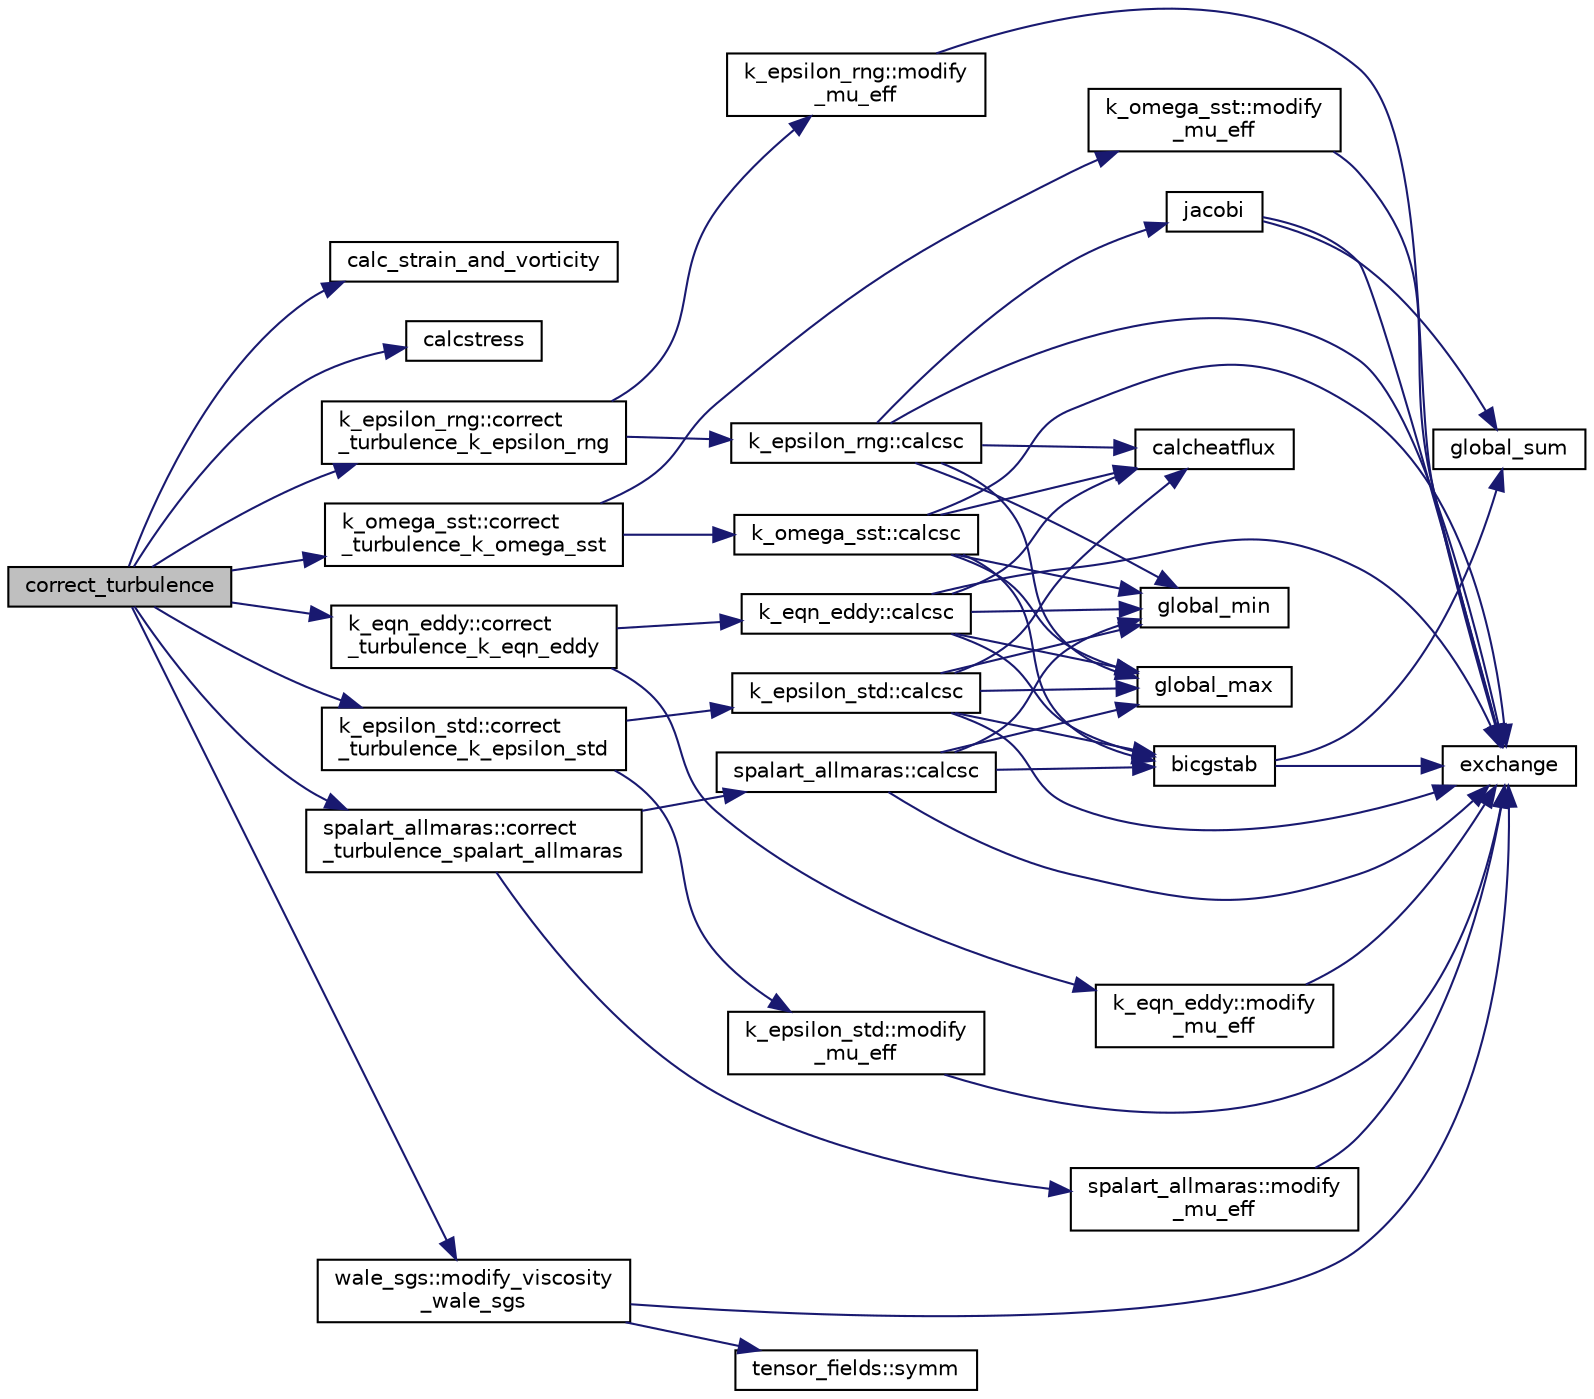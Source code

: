 digraph "correct_turbulence"
{
 // LATEX_PDF_SIZE
  edge [fontname="Helvetica",fontsize="10",labelfontname="Helvetica",labelfontsize="10"];
  node [fontname="Helvetica",fontsize="10",shape=record];
  rankdir="LR";
  Node1 [label="correct_turbulence",height=0.2,width=0.4,color="black", fillcolor="grey75", style="filled", fontcolor="black",tooltip=" "];
  Node1 -> Node2 [color="midnightblue",fontsize="10",style="solid",fontname="Helvetica"];
  Node2 [label="calc_strain_and_vorticity",height=0.2,width=0.4,color="black", fillcolor="white", style="filled",URL="$calc__strain__and__vorticity_8f90.html#a31743d1a0a6eda7d89feba85ea2e1f77",tooltip=" "];
  Node1 -> Node3 [color="midnightblue",fontsize="10",style="solid",fontname="Helvetica"];
  Node3 [label="calcstress",height=0.2,width=0.4,color="black", fillcolor="white", style="filled",URL="$calcstress_8f90.html#ad199fb205d3f0a6ad18967f67f992b67",tooltip=" "];
  Node1 -> Node4 [color="midnightblue",fontsize="10",style="solid",fontname="Helvetica"];
  Node4 [label="k_epsilon_rng::correct\l_turbulence_k_epsilon_rng",height=0.2,width=0.4,color="black", fillcolor="white", style="filled",URL="$namespacek__epsilon__rng.html#aead60a1e254021f3eccd9fd8a7b74352",tooltip=" "];
  Node4 -> Node5 [color="midnightblue",fontsize="10",style="solid",fontname="Helvetica"];
  Node5 [label="k_epsilon_rng::calcsc",height=0.2,width=0.4,color="black", fillcolor="white", style="filled",URL="$namespacek__epsilon__rng.html#aa259d766694cc52d057ecf778fe2d5ea",tooltip=" "];
  Node5 -> Node6 [color="midnightblue",fontsize="10",style="solid",fontname="Helvetica"];
  Node6 [label="calcheatflux",height=0.2,width=0.4,color="black", fillcolor="white", style="filled",URL="$calcheatflux_8f90.html#a1d121507832c2a426ccf16757c03ad46",tooltip=" "];
  Node5 -> Node7 [color="midnightblue",fontsize="10",style="solid",fontname="Helvetica"];
  Node7 [label="exchange",height=0.2,width=0.4,color="black", fillcolor="white", style="filled",URL="$exchange_8f90.html#a5fc820a1936a17b779afe691729f2e84",tooltip=" "];
  Node5 -> Node8 [color="midnightblue",fontsize="10",style="solid",fontname="Helvetica"];
  Node8 [label="global_max",height=0.2,width=0.4,color="black", fillcolor="white", style="filled",URL="$global__max__mpi_8f90.html#a3969dba31b39f0efc28bf16a22bb0f63",tooltip=" "];
  Node5 -> Node9 [color="midnightblue",fontsize="10",style="solid",fontname="Helvetica"];
  Node9 [label="global_min",height=0.2,width=0.4,color="black", fillcolor="white", style="filled",URL="$global__min__mpi_8f90.html#a8d3f5ccc1e5e38338c50893c1b241b98",tooltip=" "];
  Node5 -> Node10 [color="midnightblue",fontsize="10",style="solid",fontname="Helvetica"];
  Node10 [label="jacobi",height=0.2,width=0.4,color="black", fillcolor="white", style="filled",URL="$jacobi_8f90.html#aabc5519018ae344bfdf951ed5c618091",tooltip=" "];
  Node10 -> Node7 [color="midnightblue",fontsize="10",style="solid",fontname="Helvetica"];
  Node10 -> Node11 [color="midnightblue",fontsize="10",style="solid",fontname="Helvetica"];
  Node11 [label="global_sum",height=0.2,width=0.4,color="black", fillcolor="white", style="filled",URL="$global__sum__mpi_8f90.html#a58e0607c82def5e112fdf461f29d2d9f",tooltip=" "];
  Node4 -> Node12 [color="midnightblue",fontsize="10",style="solid",fontname="Helvetica"];
  Node12 [label="k_epsilon_rng::modify\l_mu_eff",height=0.2,width=0.4,color="black", fillcolor="white", style="filled",URL="$namespacek__epsilon__rng.html#a9b6328ba57554ef905a83eaa444b8d83",tooltip=" "];
  Node12 -> Node7 [color="midnightblue",fontsize="10",style="solid",fontname="Helvetica"];
  Node1 -> Node13 [color="midnightblue",fontsize="10",style="solid",fontname="Helvetica"];
  Node13 [label="k_epsilon_std::correct\l_turbulence_k_epsilon_std",height=0.2,width=0.4,color="black", fillcolor="white", style="filled",URL="$namespacek__epsilon__std.html#aba071419bae84ce7a551ad2786481333",tooltip=" "];
  Node13 -> Node14 [color="midnightblue",fontsize="10",style="solid",fontname="Helvetica"];
  Node14 [label="k_epsilon_std::calcsc",height=0.2,width=0.4,color="black", fillcolor="white", style="filled",URL="$namespacek__epsilon__std.html#a154b083087bab8a4573406234b03da78",tooltip=" "];
  Node14 -> Node15 [color="midnightblue",fontsize="10",style="solid",fontname="Helvetica"];
  Node15 [label="bicgstab",height=0.2,width=0.4,color="black", fillcolor="white", style="filled",URL="$bicgstab_8f90.html#aced1c5bc8683ea5e84054decb03ceaf4",tooltip=" "];
  Node15 -> Node7 [color="midnightblue",fontsize="10",style="solid",fontname="Helvetica"];
  Node15 -> Node11 [color="midnightblue",fontsize="10",style="solid",fontname="Helvetica"];
  Node14 -> Node6 [color="midnightblue",fontsize="10",style="solid",fontname="Helvetica"];
  Node14 -> Node7 [color="midnightblue",fontsize="10",style="solid",fontname="Helvetica"];
  Node14 -> Node8 [color="midnightblue",fontsize="10",style="solid",fontname="Helvetica"];
  Node14 -> Node9 [color="midnightblue",fontsize="10",style="solid",fontname="Helvetica"];
  Node13 -> Node16 [color="midnightblue",fontsize="10",style="solid",fontname="Helvetica"];
  Node16 [label="k_epsilon_std::modify\l_mu_eff",height=0.2,width=0.4,color="black", fillcolor="white", style="filled",URL="$namespacek__epsilon__std.html#a0a532283b523bd70158bf79b67d8d70e",tooltip=" "];
  Node16 -> Node7 [color="midnightblue",fontsize="10",style="solid",fontname="Helvetica"];
  Node1 -> Node17 [color="midnightblue",fontsize="10",style="solid",fontname="Helvetica"];
  Node17 [label="k_eqn_eddy::correct\l_turbulence_k_eqn_eddy",height=0.2,width=0.4,color="black", fillcolor="white", style="filled",URL="$namespacek__eqn__eddy.html#a3f14479c8d34070706c89a9438de6ac1",tooltip=" "];
  Node17 -> Node18 [color="midnightblue",fontsize="10",style="solid",fontname="Helvetica"];
  Node18 [label="k_eqn_eddy::calcsc",height=0.2,width=0.4,color="black", fillcolor="white", style="filled",URL="$namespacek__eqn__eddy.html#a1d234732469b29ce160b57c9b6f1fa47",tooltip=" "];
  Node18 -> Node15 [color="midnightblue",fontsize="10",style="solid",fontname="Helvetica"];
  Node18 -> Node6 [color="midnightblue",fontsize="10",style="solid",fontname="Helvetica"];
  Node18 -> Node7 [color="midnightblue",fontsize="10",style="solid",fontname="Helvetica"];
  Node18 -> Node8 [color="midnightblue",fontsize="10",style="solid",fontname="Helvetica"];
  Node18 -> Node9 [color="midnightblue",fontsize="10",style="solid",fontname="Helvetica"];
  Node17 -> Node19 [color="midnightblue",fontsize="10",style="solid",fontname="Helvetica"];
  Node19 [label="k_eqn_eddy::modify\l_mu_eff",height=0.2,width=0.4,color="black", fillcolor="white", style="filled",URL="$namespacek__eqn__eddy.html#a4b5e12993193ded30a62136cd9637c4c",tooltip=" "];
  Node19 -> Node7 [color="midnightblue",fontsize="10",style="solid",fontname="Helvetica"];
  Node1 -> Node20 [color="midnightblue",fontsize="10",style="solid",fontname="Helvetica"];
  Node20 [label="k_omega_sst::correct\l_turbulence_k_omega_sst",height=0.2,width=0.4,color="black", fillcolor="white", style="filled",URL="$namespacek__omega__sst.html#ada04287ba03e5bcd1e2513c5a1fb6f42",tooltip=" "];
  Node20 -> Node21 [color="midnightblue",fontsize="10",style="solid",fontname="Helvetica"];
  Node21 [label="k_omega_sst::calcsc",height=0.2,width=0.4,color="black", fillcolor="white", style="filled",URL="$namespacek__omega__sst.html#abef5fd711205ff33aec6d98b622a0bdd",tooltip=" "];
  Node21 -> Node15 [color="midnightblue",fontsize="10",style="solid",fontname="Helvetica"];
  Node21 -> Node6 [color="midnightblue",fontsize="10",style="solid",fontname="Helvetica"];
  Node21 -> Node7 [color="midnightblue",fontsize="10",style="solid",fontname="Helvetica"];
  Node21 -> Node8 [color="midnightblue",fontsize="10",style="solid",fontname="Helvetica"];
  Node21 -> Node9 [color="midnightblue",fontsize="10",style="solid",fontname="Helvetica"];
  Node20 -> Node22 [color="midnightblue",fontsize="10",style="solid",fontname="Helvetica"];
  Node22 [label="k_omega_sst::modify\l_mu_eff",height=0.2,width=0.4,color="black", fillcolor="white", style="filled",URL="$namespacek__omega__sst.html#a9db01a58eaa429bcca05b716220b3b6b",tooltip=" "];
  Node22 -> Node7 [color="midnightblue",fontsize="10",style="solid",fontname="Helvetica"];
  Node1 -> Node23 [color="midnightblue",fontsize="10",style="solid",fontname="Helvetica"];
  Node23 [label="spalart_allmaras::correct\l_turbulence_spalart_allmaras",height=0.2,width=0.4,color="black", fillcolor="white", style="filled",URL="$namespacespalart__allmaras.html#a60efb0f127370a55bbf0178d68f30683",tooltip=" "];
  Node23 -> Node24 [color="midnightblue",fontsize="10",style="solid",fontname="Helvetica"];
  Node24 [label="spalart_allmaras::calcsc",height=0.2,width=0.4,color="black", fillcolor="white", style="filled",URL="$namespacespalart__allmaras.html#a3c8995acd330b84699656b63e89c85b3",tooltip=" "];
  Node24 -> Node15 [color="midnightblue",fontsize="10",style="solid",fontname="Helvetica"];
  Node24 -> Node7 [color="midnightblue",fontsize="10",style="solid",fontname="Helvetica"];
  Node24 -> Node8 [color="midnightblue",fontsize="10",style="solid",fontname="Helvetica"];
  Node24 -> Node9 [color="midnightblue",fontsize="10",style="solid",fontname="Helvetica"];
  Node23 -> Node25 [color="midnightblue",fontsize="10",style="solid",fontname="Helvetica"];
  Node25 [label="spalart_allmaras::modify\l_mu_eff",height=0.2,width=0.4,color="black", fillcolor="white", style="filled",URL="$namespacespalart__allmaras.html#abdda34975676efe56f48973b6232a3b3",tooltip=" "];
  Node25 -> Node7 [color="midnightblue",fontsize="10",style="solid",fontname="Helvetica"];
  Node1 -> Node26 [color="midnightblue",fontsize="10",style="solid",fontname="Helvetica"];
  Node26 [label="wale_sgs::modify_viscosity\l_wale_sgs",height=0.2,width=0.4,color="black", fillcolor="white", style="filled",URL="$namespacewale__sgs.html#acdb3c420a3bfa68c4a0a8e91ae5f4a42",tooltip=" "];
  Node26 -> Node7 [color="midnightblue",fontsize="10",style="solid",fontname="Helvetica"];
  Node26 -> Node27 [color="midnightblue",fontsize="10",style="solid",fontname="Helvetica"];
  Node27 [label="tensor_fields::symm",height=0.2,width=0.4,color="black", fillcolor="white", style="filled",URL="$namespacetensor__fields.html#a99a7a8591ef7c075380d8aec3f9de538",tooltip=" "];
}

